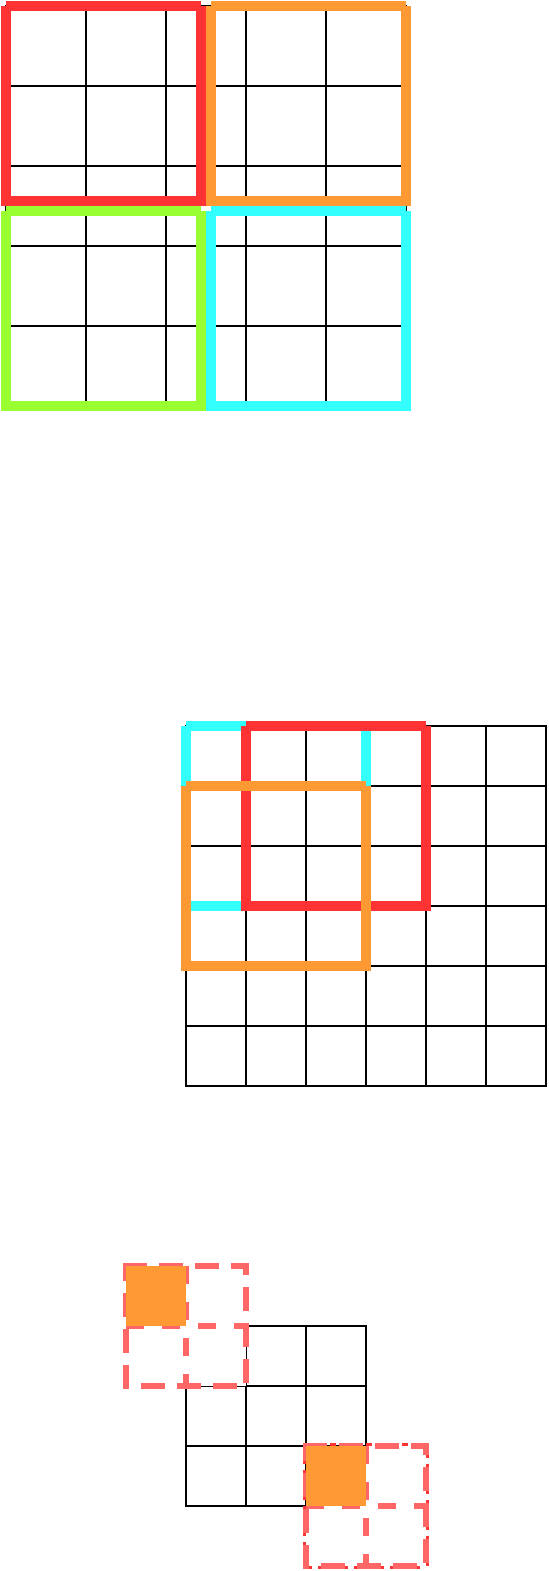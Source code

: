 <mxfile version="14.8.5" type="github">
  <diagram id="1F27ypavUidTExoAbJCL" name="第 1 页">
    <mxGraphModel dx="2062" dy="1160" grid="1" gridSize="10" guides="1" tooltips="1" connect="1" arrows="1" fold="1" page="1" pageScale="1" pageWidth="827" pageHeight="1169" math="0" shadow="0">
      <root>
        <mxCell id="0" />
        <mxCell id="1" parent="0" />
        <mxCell id="4daUU_iq5A8coQBe8BR_-1" value="" style="shape=table;startSize=0;container=1;collapsible=0;childLayout=tableLayout;" vertex="1" parent="1">
          <mxGeometry x="50" y="50" width="200" height="200" as="geometry" />
        </mxCell>
        <mxCell id="4daUU_iq5A8coQBe8BR_-36" value="" style="shape=partialRectangle;collapsible=0;dropTarget=0;pointerEvents=0;fillColor=none;top=0;left=0;bottom=0;right=0;points=[[0,0.5],[1,0.5]];portConstraint=eastwest;" vertex="1" parent="4daUU_iq5A8coQBe8BR_-1">
          <mxGeometry width="200" height="40" as="geometry" />
        </mxCell>
        <mxCell id="4daUU_iq5A8coQBe8BR_-37" value="" style="shape=partialRectangle;html=1;whiteSpace=wrap;connectable=0;overflow=hidden;fillColor=none;top=0;left=0;bottom=0;right=0;" vertex="1" parent="4daUU_iq5A8coQBe8BR_-36">
          <mxGeometry width="40" height="40" as="geometry" />
        </mxCell>
        <mxCell id="4daUU_iq5A8coQBe8BR_-38" value="" style="shape=partialRectangle;html=1;whiteSpace=wrap;connectable=0;overflow=hidden;fillColor=none;top=0;left=0;bottom=0;right=0;" vertex="1" parent="4daUU_iq5A8coQBe8BR_-36">
          <mxGeometry x="40" width="40" height="40" as="geometry" />
        </mxCell>
        <mxCell id="4daUU_iq5A8coQBe8BR_-39" value="" style="shape=partialRectangle;html=1;whiteSpace=wrap;connectable=0;overflow=hidden;fillColor=none;top=0;left=0;bottom=0;right=0;" vertex="1" parent="4daUU_iq5A8coQBe8BR_-36">
          <mxGeometry x="80" width="40" height="40" as="geometry" />
        </mxCell>
        <mxCell id="4daUU_iq5A8coQBe8BR_-40" value="" style="shape=partialRectangle;html=1;whiteSpace=wrap;connectable=0;overflow=hidden;fillColor=none;top=0;left=0;bottom=0;right=0;" vertex="1" parent="4daUU_iq5A8coQBe8BR_-36">
          <mxGeometry x="120" width="40" height="40" as="geometry" />
        </mxCell>
        <mxCell id="4daUU_iq5A8coQBe8BR_-41" value="" style="shape=partialRectangle;html=1;whiteSpace=wrap;connectable=0;overflow=hidden;fillColor=none;top=0;left=0;bottom=0;right=0;" vertex="1" parent="4daUU_iq5A8coQBe8BR_-36">
          <mxGeometry x="160" width="40" height="40" as="geometry" />
        </mxCell>
        <mxCell id="4daUU_iq5A8coQBe8BR_-2" value="" style="shape=partialRectangle;collapsible=0;dropTarget=0;pointerEvents=0;fillColor=none;top=0;left=0;bottom=0;right=0;points=[[0,0.5],[1,0.5]];portConstraint=eastwest;" vertex="1" parent="4daUU_iq5A8coQBe8BR_-1">
          <mxGeometry y="40" width="200" height="40" as="geometry" />
        </mxCell>
        <mxCell id="4daUU_iq5A8coQBe8BR_-3" value="" style="shape=partialRectangle;html=1;whiteSpace=wrap;connectable=0;overflow=hidden;fillColor=none;top=0;left=0;bottom=0;right=0;" vertex="1" parent="4daUU_iq5A8coQBe8BR_-2">
          <mxGeometry width="40" height="40" as="geometry" />
        </mxCell>
        <mxCell id="4daUU_iq5A8coQBe8BR_-4" value="" style="shape=partialRectangle;html=1;whiteSpace=wrap;connectable=0;overflow=hidden;fillColor=none;top=0;left=0;bottom=0;right=0;" vertex="1" parent="4daUU_iq5A8coQBe8BR_-2">
          <mxGeometry x="40" width="40" height="40" as="geometry" />
        </mxCell>
        <mxCell id="4daUU_iq5A8coQBe8BR_-5" value="" style="shape=partialRectangle;html=1;whiteSpace=wrap;connectable=0;overflow=hidden;fillColor=none;top=0;left=0;bottom=0;right=0;" vertex="1" parent="4daUU_iq5A8coQBe8BR_-2">
          <mxGeometry x="80" width="40" height="40" as="geometry" />
        </mxCell>
        <mxCell id="4daUU_iq5A8coQBe8BR_-6" value="" style="shape=partialRectangle;html=1;whiteSpace=wrap;connectable=0;overflow=hidden;fillColor=none;top=0;left=0;bottom=0;right=0;" vertex="1" parent="4daUU_iq5A8coQBe8BR_-2">
          <mxGeometry x="120" width="40" height="40" as="geometry" />
        </mxCell>
        <mxCell id="4daUU_iq5A8coQBe8BR_-7" value="" style="shape=partialRectangle;html=1;whiteSpace=wrap;connectable=0;overflow=hidden;fillColor=none;top=0;left=0;bottom=0;right=0;" vertex="1" parent="4daUU_iq5A8coQBe8BR_-2">
          <mxGeometry x="160" width="40" height="40" as="geometry" />
        </mxCell>
        <mxCell id="4daUU_iq5A8coQBe8BR_-8" value="" style="shape=partialRectangle;collapsible=0;dropTarget=0;pointerEvents=0;fillColor=none;top=0;left=0;bottom=0;right=0;points=[[0,0.5],[1,0.5]];portConstraint=eastwest;" vertex="1" parent="4daUU_iq5A8coQBe8BR_-1">
          <mxGeometry y="80" width="200" height="40" as="geometry" />
        </mxCell>
        <mxCell id="4daUU_iq5A8coQBe8BR_-9" value="" style="shape=partialRectangle;html=1;whiteSpace=wrap;connectable=0;overflow=hidden;fillColor=none;top=0;left=0;bottom=0;right=0;" vertex="1" parent="4daUU_iq5A8coQBe8BR_-8">
          <mxGeometry width="40" height="40" as="geometry" />
        </mxCell>
        <mxCell id="4daUU_iq5A8coQBe8BR_-10" value="" style="shape=partialRectangle;html=1;whiteSpace=wrap;connectable=0;overflow=hidden;fillColor=none;top=0;left=0;bottom=0;right=0;" vertex="1" parent="4daUU_iq5A8coQBe8BR_-8">
          <mxGeometry x="40" width="40" height="40" as="geometry" />
        </mxCell>
        <mxCell id="4daUU_iq5A8coQBe8BR_-11" value="" style="shape=partialRectangle;html=1;whiteSpace=wrap;connectable=0;overflow=hidden;fillColor=none;top=0;left=0;bottom=0;right=0;" vertex="1" parent="4daUU_iq5A8coQBe8BR_-8">
          <mxGeometry x="80" width="40" height="40" as="geometry" />
        </mxCell>
        <mxCell id="4daUU_iq5A8coQBe8BR_-12" value="" style="shape=partialRectangle;html=1;whiteSpace=wrap;connectable=0;overflow=hidden;fillColor=none;top=0;left=0;bottom=0;right=0;" vertex="1" parent="4daUU_iq5A8coQBe8BR_-8">
          <mxGeometry x="120" width="40" height="40" as="geometry" />
        </mxCell>
        <mxCell id="4daUU_iq5A8coQBe8BR_-13" value="" style="shape=partialRectangle;html=1;whiteSpace=wrap;connectable=0;overflow=hidden;fillColor=none;top=0;left=0;bottom=0;right=0;" vertex="1" parent="4daUU_iq5A8coQBe8BR_-8">
          <mxGeometry x="160" width="40" height="40" as="geometry" />
        </mxCell>
        <mxCell id="4daUU_iq5A8coQBe8BR_-14" value="" style="shape=partialRectangle;collapsible=0;dropTarget=0;pointerEvents=0;fillColor=none;top=0;left=0;bottom=0;right=0;points=[[0,0.5],[1,0.5]];portConstraint=eastwest;" vertex="1" parent="4daUU_iq5A8coQBe8BR_-1">
          <mxGeometry y="120" width="200" height="40" as="geometry" />
        </mxCell>
        <mxCell id="4daUU_iq5A8coQBe8BR_-15" value="" style="shape=partialRectangle;html=1;whiteSpace=wrap;connectable=0;overflow=hidden;fillColor=none;top=0;left=0;bottom=0;right=0;" vertex="1" parent="4daUU_iq5A8coQBe8BR_-14">
          <mxGeometry width="40" height="40" as="geometry" />
        </mxCell>
        <mxCell id="4daUU_iq5A8coQBe8BR_-16" value="" style="shape=partialRectangle;html=1;whiteSpace=wrap;connectable=0;overflow=hidden;fillColor=none;top=0;left=0;bottom=0;right=0;" vertex="1" parent="4daUU_iq5A8coQBe8BR_-14">
          <mxGeometry x="40" width="40" height="40" as="geometry" />
        </mxCell>
        <mxCell id="4daUU_iq5A8coQBe8BR_-17" value="" style="shape=partialRectangle;html=1;whiteSpace=wrap;connectable=0;overflow=hidden;fillColor=none;top=0;left=0;bottom=0;right=0;" vertex="1" parent="4daUU_iq5A8coQBe8BR_-14">
          <mxGeometry x="80" width="40" height="40" as="geometry" />
        </mxCell>
        <mxCell id="4daUU_iq5A8coQBe8BR_-18" value="" style="shape=partialRectangle;html=1;whiteSpace=wrap;connectable=0;overflow=hidden;fillColor=none;top=0;left=0;bottom=0;right=0;" vertex="1" parent="4daUU_iq5A8coQBe8BR_-14">
          <mxGeometry x="120" width="40" height="40" as="geometry" />
        </mxCell>
        <mxCell id="4daUU_iq5A8coQBe8BR_-19" value="" style="shape=partialRectangle;html=1;whiteSpace=wrap;connectable=0;overflow=hidden;fillColor=none;top=0;left=0;bottom=0;right=0;" vertex="1" parent="4daUU_iq5A8coQBe8BR_-14">
          <mxGeometry x="160" width="40" height="40" as="geometry" />
        </mxCell>
        <mxCell id="4daUU_iq5A8coQBe8BR_-20" value="" style="shape=partialRectangle;collapsible=0;dropTarget=0;pointerEvents=0;fillColor=none;top=0;left=0;bottom=0;right=0;points=[[0,0.5],[1,0.5]];portConstraint=eastwest;" vertex="1" parent="4daUU_iq5A8coQBe8BR_-1">
          <mxGeometry y="160" width="200" height="40" as="geometry" />
        </mxCell>
        <mxCell id="4daUU_iq5A8coQBe8BR_-21" value="" style="shape=partialRectangle;html=1;whiteSpace=wrap;connectable=0;overflow=hidden;fillColor=none;top=0;left=0;bottom=0;right=0;" vertex="1" parent="4daUU_iq5A8coQBe8BR_-20">
          <mxGeometry width="40" height="40" as="geometry" />
        </mxCell>
        <mxCell id="4daUU_iq5A8coQBe8BR_-22" value="" style="shape=partialRectangle;html=1;whiteSpace=wrap;connectable=0;overflow=hidden;fillColor=none;top=0;left=0;bottom=0;right=0;" vertex="1" parent="4daUU_iq5A8coQBe8BR_-20">
          <mxGeometry x="40" width="40" height="40" as="geometry" />
        </mxCell>
        <mxCell id="4daUU_iq5A8coQBe8BR_-23" value="" style="shape=partialRectangle;html=1;whiteSpace=wrap;connectable=0;overflow=hidden;fillColor=none;top=0;left=0;bottom=0;right=0;" vertex="1" parent="4daUU_iq5A8coQBe8BR_-20">
          <mxGeometry x="80" width="40" height="40" as="geometry" />
        </mxCell>
        <mxCell id="4daUU_iq5A8coQBe8BR_-24" value="" style="shape=partialRectangle;html=1;whiteSpace=wrap;connectable=0;overflow=hidden;fillColor=none;top=0;left=0;bottom=0;right=0;" vertex="1" parent="4daUU_iq5A8coQBe8BR_-20">
          <mxGeometry x="120" width="40" height="40" as="geometry" />
        </mxCell>
        <mxCell id="4daUU_iq5A8coQBe8BR_-25" value="" style="shape=partialRectangle;html=1;whiteSpace=wrap;connectable=0;overflow=hidden;fillColor=none;top=0;left=0;bottom=0;right=0;" vertex="1" parent="4daUU_iq5A8coQBe8BR_-20">
          <mxGeometry x="160" width="40" height="40" as="geometry" />
        </mxCell>
        <mxCell id="4daUU_iq5A8coQBe8BR_-32" value="" style="swimlane;startSize=0;strokeColor=#FF3333;strokeWidth=5;" vertex="1" parent="1">
          <mxGeometry x="50" y="50" width="97.5" height="97.5" as="geometry" />
        </mxCell>
        <mxCell id="4daUU_iq5A8coQBe8BR_-33" value="" style="swimlane;startSize=0;strokeWidth=5;strokeColor=#FF9933;" vertex="1" parent="1">
          <mxGeometry x="152.5" y="50" width="97.5" height="97.5" as="geometry" />
        </mxCell>
        <mxCell id="4daUU_iq5A8coQBe8BR_-34" value="" style="swimlane;startSize=0;strokeWidth=5;strokeColor=#99FF33;" vertex="1" parent="1">
          <mxGeometry x="50" y="152.5" width="97.5" height="97.5" as="geometry" />
        </mxCell>
        <mxCell id="4daUU_iq5A8coQBe8BR_-35" value="" style="swimlane;startSize=0;strokeWidth=5;strokeColor=#33FFFF;" vertex="1" parent="1">
          <mxGeometry x="152.5" y="152.5" width="97.5" height="97.5" as="geometry" />
        </mxCell>
        <mxCell id="4daUU_iq5A8coQBe8BR_-42" value="" style="shape=table;startSize=0;container=1;collapsible=0;childLayout=tableLayout;" vertex="1" parent="1">
          <mxGeometry x="140" y="410" width="180" height="180" as="geometry" />
        </mxCell>
        <mxCell id="4daUU_iq5A8coQBe8BR_-43" value="" style="shape=partialRectangle;collapsible=0;dropTarget=0;pointerEvents=0;fillColor=none;top=0;left=0;bottom=0;right=0;points=[[0,0.5],[1,0.5]];portConstraint=eastwest;" vertex="1" parent="4daUU_iq5A8coQBe8BR_-42">
          <mxGeometry width="180" height="30" as="geometry" />
        </mxCell>
        <mxCell id="4daUU_iq5A8coQBe8BR_-44" value="" style="shape=partialRectangle;html=1;whiteSpace=wrap;connectable=0;overflow=hidden;fillColor=none;top=0;left=0;bottom=0;right=0;" vertex="1" parent="4daUU_iq5A8coQBe8BR_-43">
          <mxGeometry width="30" height="30" as="geometry" />
        </mxCell>
        <mxCell id="4daUU_iq5A8coQBe8BR_-45" value="" style="shape=partialRectangle;html=1;whiteSpace=wrap;connectable=0;overflow=hidden;fillColor=none;top=0;left=0;bottom=0;right=0;" vertex="1" parent="4daUU_iq5A8coQBe8BR_-43">
          <mxGeometry x="30" width="30" height="30" as="geometry" />
        </mxCell>
        <mxCell id="4daUU_iq5A8coQBe8BR_-46" value="" style="shape=partialRectangle;html=1;whiteSpace=wrap;connectable=0;overflow=hidden;fillColor=none;top=0;left=0;bottom=0;right=0;" vertex="1" parent="4daUU_iq5A8coQBe8BR_-43">
          <mxGeometry x="60" width="30" height="30" as="geometry" />
        </mxCell>
        <mxCell id="4daUU_iq5A8coQBe8BR_-47" value="" style="shape=partialRectangle;html=1;whiteSpace=wrap;connectable=0;overflow=hidden;fillColor=none;top=0;left=0;bottom=0;right=0;" vertex="1" parent="4daUU_iq5A8coQBe8BR_-43">
          <mxGeometry x="90" width="30" height="30" as="geometry" />
        </mxCell>
        <mxCell id="4daUU_iq5A8coQBe8BR_-48" value="" style="shape=partialRectangle;html=1;whiteSpace=wrap;connectable=0;overflow=hidden;fillColor=none;top=0;left=0;bottom=0;right=0;" vertex="1" parent="4daUU_iq5A8coQBe8BR_-43">
          <mxGeometry x="120" width="30" height="30" as="geometry" />
        </mxCell>
        <mxCell id="4daUU_iq5A8coQBe8BR_-49" value="" style="shape=partialRectangle;html=1;whiteSpace=wrap;connectable=0;overflow=hidden;fillColor=none;top=0;left=0;bottom=0;right=0;" vertex="1" parent="4daUU_iq5A8coQBe8BR_-43">
          <mxGeometry x="150" width="30" height="30" as="geometry" />
        </mxCell>
        <mxCell id="4daUU_iq5A8coQBe8BR_-53" value="" style="shape=partialRectangle;collapsible=0;dropTarget=0;pointerEvents=0;fillColor=none;top=0;left=0;bottom=0;right=0;points=[[0,0.5],[1,0.5]];portConstraint=eastwest;" vertex="1" parent="4daUU_iq5A8coQBe8BR_-42">
          <mxGeometry y="30" width="180" height="30" as="geometry" />
        </mxCell>
        <mxCell id="4daUU_iq5A8coQBe8BR_-54" value="" style="shape=partialRectangle;html=1;whiteSpace=wrap;connectable=0;overflow=hidden;fillColor=none;top=0;left=0;bottom=0;right=0;" vertex="1" parent="4daUU_iq5A8coQBe8BR_-53">
          <mxGeometry width="30" height="30" as="geometry" />
        </mxCell>
        <mxCell id="4daUU_iq5A8coQBe8BR_-55" value="" style="shape=partialRectangle;html=1;whiteSpace=wrap;connectable=0;overflow=hidden;fillColor=none;top=0;left=0;bottom=0;right=0;" vertex="1" parent="4daUU_iq5A8coQBe8BR_-53">
          <mxGeometry x="30" width="30" height="30" as="geometry" />
        </mxCell>
        <mxCell id="4daUU_iq5A8coQBe8BR_-56" value="" style="shape=partialRectangle;html=1;whiteSpace=wrap;connectable=0;overflow=hidden;fillColor=none;top=0;left=0;bottom=0;right=0;" vertex="1" parent="4daUU_iq5A8coQBe8BR_-53">
          <mxGeometry x="60" width="30" height="30" as="geometry" />
        </mxCell>
        <mxCell id="4daUU_iq5A8coQBe8BR_-57" value="" style="shape=partialRectangle;html=1;whiteSpace=wrap;connectable=0;overflow=hidden;fillColor=none;top=0;left=0;bottom=0;right=0;" vertex="1" parent="4daUU_iq5A8coQBe8BR_-53">
          <mxGeometry x="90" width="30" height="30" as="geometry" />
        </mxCell>
        <mxCell id="4daUU_iq5A8coQBe8BR_-58" value="" style="shape=partialRectangle;html=1;whiteSpace=wrap;connectable=0;overflow=hidden;fillColor=none;top=0;left=0;bottom=0;right=0;" vertex="1" parent="4daUU_iq5A8coQBe8BR_-53">
          <mxGeometry x="120" width="30" height="30" as="geometry" />
        </mxCell>
        <mxCell id="4daUU_iq5A8coQBe8BR_-59" value="" style="shape=partialRectangle;html=1;whiteSpace=wrap;connectable=0;overflow=hidden;fillColor=none;top=0;left=0;bottom=0;right=0;" vertex="1" parent="4daUU_iq5A8coQBe8BR_-53">
          <mxGeometry x="150" width="30" height="30" as="geometry" />
        </mxCell>
        <mxCell id="4daUU_iq5A8coQBe8BR_-63" value="" style="shape=partialRectangle;collapsible=0;dropTarget=0;pointerEvents=0;fillColor=none;top=0;left=0;bottom=0;right=0;points=[[0,0.5],[1,0.5]];portConstraint=eastwest;" vertex="1" parent="4daUU_iq5A8coQBe8BR_-42">
          <mxGeometry y="60" width="180" height="30" as="geometry" />
        </mxCell>
        <mxCell id="4daUU_iq5A8coQBe8BR_-64" value="" style="shape=partialRectangle;html=1;whiteSpace=wrap;connectable=0;overflow=hidden;fillColor=none;top=0;left=0;bottom=0;right=0;" vertex="1" parent="4daUU_iq5A8coQBe8BR_-63">
          <mxGeometry width="30" height="30" as="geometry" />
        </mxCell>
        <mxCell id="4daUU_iq5A8coQBe8BR_-65" value="" style="shape=partialRectangle;html=1;whiteSpace=wrap;connectable=0;overflow=hidden;fillColor=none;top=0;left=0;bottom=0;right=0;" vertex="1" parent="4daUU_iq5A8coQBe8BR_-63">
          <mxGeometry x="30" width="30" height="30" as="geometry" />
        </mxCell>
        <mxCell id="4daUU_iq5A8coQBe8BR_-66" value="" style="shape=partialRectangle;html=1;whiteSpace=wrap;connectable=0;overflow=hidden;fillColor=none;top=0;left=0;bottom=0;right=0;" vertex="1" parent="4daUU_iq5A8coQBe8BR_-63">
          <mxGeometry x="60" width="30" height="30" as="geometry" />
        </mxCell>
        <mxCell id="4daUU_iq5A8coQBe8BR_-67" value="" style="shape=partialRectangle;html=1;whiteSpace=wrap;connectable=0;overflow=hidden;fillColor=none;top=0;left=0;bottom=0;right=0;" vertex="1" parent="4daUU_iq5A8coQBe8BR_-63">
          <mxGeometry x="90" width="30" height="30" as="geometry" />
        </mxCell>
        <mxCell id="4daUU_iq5A8coQBe8BR_-68" value="" style="shape=partialRectangle;html=1;whiteSpace=wrap;connectable=0;overflow=hidden;fillColor=none;top=0;left=0;bottom=0;right=0;" vertex="1" parent="4daUU_iq5A8coQBe8BR_-63">
          <mxGeometry x="120" width="30" height="30" as="geometry" />
        </mxCell>
        <mxCell id="4daUU_iq5A8coQBe8BR_-69" value="" style="shape=partialRectangle;html=1;whiteSpace=wrap;connectable=0;overflow=hidden;fillColor=none;top=0;left=0;bottom=0;right=0;" vertex="1" parent="4daUU_iq5A8coQBe8BR_-63">
          <mxGeometry x="150" width="30" height="30" as="geometry" />
        </mxCell>
        <mxCell id="4daUU_iq5A8coQBe8BR_-73" value="" style="shape=partialRectangle;collapsible=0;dropTarget=0;pointerEvents=0;fillColor=none;top=0;left=0;bottom=0;right=0;points=[[0,0.5],[1,0.5]];portConstraint=eastwest;" vertex="1" parent="4daUU_iq5A8coQBe8BR_-42">
          <mxGeometry y="90" width="180" height="30" as="geometry" />
        </mxCell>
        <mxCell id="4daUU_iq5A8coQBe8BR_-74" value="" style="shape=partialRectangle;html=1;whiteSpace=wrap;connectable=0;overflow=hidden;fillColor=none;top=0;left=0;bottom=0;right=0;" vertex="1" parent="4daUU_iq5A8coQBe8BR_-73">
          <mxGeometry width="30" height="30" as="geometry" />
        </mxCell>
        <mxCell id="4daUU_iq5A8coQBe8BR_-75" value="" style="shape=partialRectangle;html=1;whiteSpace=wrap;connectable=0;overflow=hidden;fillColor=none;top=0;left=0;bottom=0;right=0;" vertex="1" parent="4daUU_iq5A8coQBe8BR_-73">
          <mxGeometry x="30" width="30" height="30" as="geometry" />
        </mxCell>
        <mxCell id="4daUU_iq5A8coQBe8BR_-76" value="" style="shape=partialRectangle;html=1;whiteSpace=wrap;connectable=0;overflow=hidden;fillColor=none;top=0;left=0;bottom=0;right=0;" vertex="1" parent="4daUU_iq5A8coQBe8BR_-73">
          <mxGeometry x="60" width="30" height="30" as="geometry" />
        </mxCell>
        <mxCell id="4daUU_iq5A8coQBe8BR_-77" value="" style="shape=partialRectangle;html=1;whiteSpace=wrap;connectable=0;overflow=hidden;fillColor=none;top=0;left=0;bottom=0;right=0;" vertex="1" parent="4daUU_iq5A8coQBe8BR_-73">
          <mxGeometry x="90" width="30" height="30" as="geometry" />
        </mxCell>
        <mxCell id="4daUU_iq5A8coQBe8BR_-78" value="" style="shape=partialRectangle;html=1;whiteSpace=wrap;connectable=0;overflow=hidden;fillColor=none;top=0;left=0;bottom=0;right=0;" vertex="1" parent="4daUU_iq5A8coQBe8BR_-73">
          <mxGeometry x="120" width="30" height="30" as="geometry" />
        </mxCell>
        <mxCell id="4daUU_iq5A8coQBe8BR_-79" value="" style="shape=partialRectangle;html=1;whiteSpace=wrap;connectable=0;overflow=hidden;fillColor=none;top=0;left=0;bottom=0;right=0;" vertex="1" parent="4daUU_iq5A8coQBe8BR_-73">
          <mxGeometry x="150" width="30" height="30" as="geometry" />
        </mxCell>
        <mxCell id="4daUU_iq5A8coQBe8BR_-83" value="" style="shape=partialRectangle;collapsible=0;dropTarget=0;pointerEvents=0;fillColor=none;top=0;left=0;bottom=0;right=0;points=[[0,0.5],[1,0.5]];portConstraint=eastwest;" vertex="1" parent="4daUU_iq5A8coQBe8BR_-42">
          <mxGeometry y="120" width="180" height="30" as="geometry" />
        </mxCell>
        <mxCell id="4daUU_iq5A8coQBe8BR_-84" value="" style="shape=partialRectangle;html=1;whiteSpace=wrap;connectable=0;overflow=hidden;fillColor=none;top=0;left=0;bottom=0;right=0;" vertex="1" parent="4daUU_iq5A8coQBe8BR_-83">
          <mxGeometry width="30" height="30" as="geometry" />
        </mxCell>
        <mxCell id="4daUU_iq5A8coQBe8BR_-85" value="" style="shape=partialRectangle;html=1;whiteSpace=wrap;connectable=0;overflow=hidden;fillColor=none;top=0;left=0;bottom=0;right=0;" vertex="1" parent="4daUU_iq5A8coQBe8BR_-83">
          <mxGeometry x="30" width="30" height="30" as="geometry" />
        </mxCell>
        <mxCell id="4daUU_iq5A8coQBe8BR_-86" value="" style="shape=partialRectangle;html=1;whiteSpace=wrap;connectable=0;overflow=hidden;fillColor=none;top=0;left=0;bottom=0;right=0;" vertex="1" parent="4daUU_iq5A8coQBe8BR_-83">
          <mxGeometry x="60" width="30" height="30" as="geometry" />
        </mxCell>
        <mxCell id="4daUU_iq5A8coQBe8BR_-87" value="" style="shape=partialRectangle;html=1;whiteSpace=wrap;connectable=0;overflow=hidden;fillColor=none;top=0;left=0;bottom=0;right=0;" vertex="1" parent="4daUU_iq5A8coQBe8BR_-83">
          <mxGeometry x="90" width="30" height="30" as="geometry" />
        </mxCell>
        <mxCell id="4daUU_iq5A8coQBe8BR_-88" value="" style="shape=partialRectangle;html=1;whiteSpace=wrap;connectable=0;overflow=hidden;fillColor=none;top=0;left=0;bottom=0;right=0;" vertex="1" parent="4daUU_iq5A8coQBe8BR_-83">
          <mxGeometry x="120" width="30" height="30" as="geometry" />
        </mxCell>
        <mxCell id="4daUU_iq5A8coQBe8BR_-89" value="" style="shape=partialRectangle;html=1;whiteSpace=wrap;connectable=0;overflow=hidden;fillColor=none;top=0;left=0;bottom=0;right=0;" vertex="1" parent="4daUU_iq5A8coQBe8BR_-83">
          <mxGeometry x="150" width="30" height="30" as="geometry" />
        </mxCell>
        <mxCell id="4daUU_iq5A8coQBe8BR_-93" value="" style="shape=partialRectangle;collapsible=0;dropTarget=0;pointerEvents=0;fillColor=none;top=0;left=0;bottom=0;right=0;points=[[0,0.5],[1,0.5]];portConstraint=eastwest;" vertex="1" parent="4daUU_iq5A8coQBe8BR_-42">
          <mxGeometry y="150" width="180" height="30" as="geometry" />
        </mxCell>
        <mxCell id="4daUU_iq5A8coQBe8BR_-94" value="" style="shape=partialRectangle;html=1;whiteSpace=wrap;connectable=0;overflow=hidden;fillColor=none;top=0;left=0;bottom=0;right=0;" vertex="1" parent="4daUU_iq5A8coQBe8BR_-93">
          <mxGeometry width="30" height="30" as="geometry" />
        </mxCell>
        <mxCell id="4daUU_iq5A8coQBe8BR_-95" value="" style="shape=partialRectangle;html=1;whiteSpace=wrap;connectable=0;overflow=hidden;fillColor=none;top=0;left=0;bottom=0;right=0;" vertex="1" parent="4daUU_iq5A8coQBe8BR_-93">
          <mxGeometry x="30" width="30" height="30" as="geometry" />
        </mxCell>
        <mxCell id="4daUU_iq5A8coQBe8BR_-96" value="" style="shape=partialRectangle;html=1;whiteSpace=wrap;connectable=0;overflow=hidden;fillColor=none;top=0;left=0;bottom=0;right=0;" vertex="1" parent="4daUU_iq5A8coQBe8BR_-93">
          <mxGeometry x="60" width="30" height="30" as="geometry" />
        </mxCell>
        <mxCell id="4daUU_iq5A8coQBe8BR_-97" value="" style="shape=partialRectangle;html=1;whiteSpace=wrap;connectable=0;overflow=hidden;fillColor=none;top=0;left=0;bottom=0;right=0;" vertex="1" parent="4daUU_iq5A8coQBe8BR_-93">
          <mxGeometry x="90" width="30" height="30" as="geometry" />
        </mxCell>
        <mxCell id="4daUU_iq5A8coQBe8BR_-98" value="" style="shape=partialRectangle;html=1;whiteSpace=wrap;connectable=0;overflow=hidden;fillColor=none;top=0;left=0;bottom=0;right=0;" vertex="1" parent="4daUU_iq5A8coQBe8BR_-93">
          <mxGeometry x="120" width="30" height="30" as="geometry" />
        </mxCell>
        <mxCell id="4daUU_iq5A8coQBe8BR_-99" value="" style="shape=partialRectangle;html=1;whiteSpace=wrap;connectable=0;overflow=hidden;fillColor=none;top=0;left=0;bottom=0;right=0;" vertex="1" parent="4daUU_iq5A8coQBe8BR_-93">
          <mxGeometry x="150" width="30" height="30" as="geometry" />
        </mxCell>
        <mxCell id="4daUU_iq5A8coQBe8BR_-133" value="" style="swimlane;startSize=0;strokeColor=#33FFFF;strokeWidth=5;gradientColor=none;" vertex="1" parent="1">
          <mxGeometry x="140" y="410" width="90" height="90" as="geometry" />
        </mxCell>
        <mxCell id="4daUU_iq5A8coQBe8BR_-135" value="" style="swimlane;startSize=0;strokeColor=#FF3333;strokeWidth=5;" vertex="1" parent="1">
          <mxGeometry x="170" y="410" width="90" height="90" as="geometry" />
        </mxCell>
        <mxCell id="4daUU_iq5A8coQBe8BR_-136" value="" style="swimlane;startSize=0;strokeWidth=5;strokeColor=#FF9933;" vertex="1" parent="4daUU_iq5A8coQBe8BR_-135">
          <mxGeometry x="-30" y="30" width="90" height="90" as="geometry" />
        </mxCell>
        <mxCell id="4daUU_iq5A8coQBe8BR_-146" value="" style="shape=table;startSize=0;container=1;collapsible=0;childLayout=tableLayout;" vertex="1" parent="1">
          <mxGeometry x="140" y="710" width="90" height="90" as="geometry" />
        </mxCell>
        <mxCell id="4daUU_iq5A8coQBe8BR_-147" value="" style="shape=partialRectangle;collapsible=0;dropTarget=0;pointerEvents=0;fillColor=none;top=0;left=0;bottom=0;right=0;points=[[0,0.5],[1,0.5]];portConstraint=eastwest;" vertex="1" parent="4daUU_iq5A8coQBe8BR_-146">
          <mxGeometry width="90" height="30" as="geometry" />
        </mxCell>
        <mxCell id="4daUU_iq5A8coQBe8BR_-149" value="" style="shape=partialRectangle;html=1;whiteSpace=wrap;connectable=0;overflow=hidden;fillColor=none;top=0;left=0;bottom=0;right=0;" vertex="1" parent="4daUU_iq5A8coQBe8BR_-147">
          <mxGeometry width="30" height="30" as="geometry" />
        </mxCell>
        <mxCell id="4daUU_iq5A8coQBe8BR_-150" value="" style="shape=partialRectangle;html=1;whiteSpace=wrap;connectable=0;overflow=hidden;fillColor=none;top=0;left=0;bottom=0;right=0;" vertex="1" parent="4daUU_iq5A8coQBe8BR_-147">
          <mxGeometry x="30" width="30" height="30" as="geometry" />
        </mxCell>
        <mxCell id="4daUU_iq5A8coQBe8BR_-151" value="" style="shape=partialRectangle;html=1;whiteSpace=wrap;connectable=0;overflow=hidden;fillColor=none;top=0;left=0;bottom=0;right=0;" vertex="1" parent="4daUU_iq5A8coQBe8BR_-147">
          <mxGeometry x="60" width="30" height="30" as="geometry" />
        </mxCell>
        <mxCell id="4daUU_iq5A8coQBe8BR_-152" value="" style="shape=partialRectangle;collapsible=0;dropTarget=0;pointerEvents=0;fillColor=none;top=0;left=0;bottom=0;right=0;points=[[0,0.5],[1,0.5]];portConstraint=eastwest;" vertex="1" parent="4daUU_iq5A8coQBe8BR_-146">
          <mxGeometry y="30" width="90" height="30" as="geometry" />
        </mxCell>
        <mxCell id="4daUU_iq5A8coQBe8BR_-154" value="" style="shape=partialRectangle;html=1;whiteSpace=wrap;connectable=0;overflow=hidden;fillColor=none;top=0;left=0;bottom=0;right=0;" vertex="1" parent="4daUU_iq5A8coQBe8BR_-152">
          <mxGeometry width="30" height="30" as="geometry" />
        </mxCell>
        <mxCell id="4daUU_iq5A8coQBe8BR_-155" value="" style="shape=partialRectangle;html=1;whiteSpace=wrap;connectable=0;overflow=hidden;fillColor=none;top=0;left=0;bottom=0;right=0;" vertex="1" parent="4daUU_iq5A8coQBe8BR_-152">
          <mxGeometry x="30" width="30" height="30" as="geometry" />
        </mxCell>
        <mxCell id="4daUU_iq5A8coQBe8BR_-156" value="" style="shape=partialRectangle;html=1;whiteSpace=wrap;connectable=0;overflow=hidden;fillColor=none;top=0;left=0;bottom=0;right=0;" vertex="1" parent="4daUU_iq5A8coQBe8BR_-152">
          <mxGeometry x="60" width="30" height="30" as="geometry" />
        </mxCell>
        <mxCell id="4daUU_iq5A8coQBe8BR_-157" value="" style="shape=partialRectangle;collapsible=0;dropTarget=0;pointerEvents=0;fillColor=none;top=0;left=0;bottom=0;right=0;points=[[0,0.5],[1,0.5]];portConstraint=eastwest;" vertex="1" parent="4daUU_iq5A8coQBe8BR_-146">
          <mxGeometry y="60" width="90" height="30" as="geometry" />
        </mxCell>
        <mxCell id="4daUU_iq5A8coQBe8BR_-159" value="" style="shape=partialRectangle;html=1;whiteSpace=wrap;connectable=0;overflow=hidden;fillColor=none;top=0;left=0;bottom=0;right=0;" vertex="1" parent="4daUU_iq5A8coQBe8BR_-157">
          <mxGeometry width="30" height="30" as="geometry" />
        </mxCell>
        <mxCell id="4daUU_iq5A8coQBe8BR_-160" value="" style="shape=partialRectangle;html=1;whiteSpace=wrap;connectable=0;overflow=hidden;fillColor=none;top=0;left=0;bottom=0;right=0;" vertex="1" parent="4daUU_iq5A8coQBe8BR_-157">
          <mxGeometry x="30" width="30" height="30" as="geometry" />
        </mxCell>
        <mxCell id="4daUU_iq5A8coQBe8BR_-161" value="" style="shape=partialRectangle;html=1;whiteSpace=wrap;connectable=0;overflow=hidden;fillColor=none;top=0;left=0;bottom=0;right=0;" vertex="1" parent="4daUU_iq5A8coQBe8BR_-157">
          <mxGeometry x="60" width="30" height="30" as="geometry" />
        </mxCell>
        <mxCell id="4daUU_iq5A8coQBe8BR_-169" value="" style="swimlane;startSize=0;strokeColor=#FF3333;strokeWidth=3;dashed=1;dashPattern=1 1;" vertex="1" parent="1">
          <mxGeometry x="200" y="770" width="60" height="60" as="geometry" />
        </mxCell>
        <mxCell id="4daUU_iq5A8coQBe8BR_-171" value="" style="shape=table;startSize=0;container=1;collapsible=0;childLayout=tableLayout;dashed=1;strokeColor=#FF6666;strokeWidth=3;" vertex="1" parent="1">
          <mxGeometry x="200" y="770" width="60" height="60" as="geometry" />
        </mxCell>
        <mxCell id="4daUU_iq5A8coQBe8BR_-172" value="" style="shape=partialRectangle;collapsible=0;dropTarget=0;pointerEvents=0;fillColor=none;top=0;left=0;bottom=0;right=0;points=[[0,0.5],[1,0.5]];portConstraint=eastwest;" vertex="1" parent="4daUU_iq5A8coQBe8BR_-171">
          <mxGeometry width="60" height="30" as="geometry" />
        </mxCell>
        <mxCell id="4daUU_iq5A8coQBe8BR_-173" value="" style="shape=partialRectangle;html=1;whiteSpace=wrap;connectable=0;overflow=hidden;top=0;left=0;bottom=0;right=0;strokeColor=#b85450;fillColor=#FF9933;" vertex="1" parent="4daUU_iq5A8coQBe8BR_-172">
          <mxGeometry width="30" height="30" as="geometry" />
        </mxCell>
        <mxCell id="4daUU_iq5A8coQBe8BR_-174" value="" style="shape=partialRectangle;html=1;whiteSpace=wrap;connectable=0;overflow=hidden;fillColor=none;top=0;left=0;bottom=0;right=0;" vertex="1" parent="4daUU_iq5A8coQBe8BR_-172">
          <mxGeometry x="30" width="30" height="30" as="geometry" />
        </mxCell>
        <mxCell id="4daUU_iq5A8coQBe8BR_-175" value="" style="shape=partialRectangle;collapsible=0;dropTarget=0;pointerEvents=0;fillColor=none;top=0;left=0;bottom=0;right=0;points=[[0,0.5],[1,0.5]];portConstraint=eastwest;" vertex="1" parent="4daUU_iq5A8coQBe8BR_-171">
          <mxGeometry y="30" width="60" height="30" as="geometry" />
        </mxCell>
        <mxCell id="4daUU_iq5A8coQBe8BR_-176" value="" style="shape=partialRectangle;html=1;whiteSpace=wrap;connectable=0;overflow=hidden;fillColor=none;top=0;left=0;bottom=0;right=0;" vertex="1" parent="4daUU_iq5A8coQBe8BR_-175">
          <mxGeometry width="30" height="30" as="geometry" />
        </mxCell>
        <mxCell id="4daUU_iq5A8coQBe8BR_-177" value="" style="shape=partialRectangle;html=1;whiteSpace=wrap;connectable=0;overflow=hidden;fillColor=none;top=0;left=0;bottom=0;right=0;" vertex="1" parent="4daUU_iq5A8coQBe8BR_-175">
          <mxGeometry x="30" width="30" height="30" as="geometry" />
        </mxCell>
        <mxCell id="4daUU_iq5A8coQBe8BR_-184" value="" style="shape=table;startSize=0;container=1;collapsible=0;childLayout=tableLayout;dashed=1;strokeColor=#FF6666;strokeWidth=3;" vertex="1" parent="1">
          <mxGeometry x="110" y="680" width="60" height="60" as="geometry" />
        </mxCell>
        <mxCell id="4daUU_iq5A8coQBe8BR_-185" value="" style="shape=partialRectangle;collapsible=0;dropTarget=0;pointerEvents=0;fillColor=none;top=0;left=0;bottom=0;right=0;points=[[0,0.5],[1,0.5]];portConstraint=eastwest;" vertex="1" parent="4daUU_iq5A8coQBe8BR_-184">
          <mxGeometry width="60" height="30" as="geometry" />
        </mxCell>
        <mxCell id="4daUU_iq5A8coQBe8BR_-186" value="" style="shape=partialRectangle;html=1;whiteSpace=wrap;connectable=0;overflow=hidden;top=0;left=0;bottom=0;right=0;strokeColor=#b85450;fillColor=#FF9933;" vertex="1" parent="4daUU_iq5A8coQBe8BR_-185">
          <mxGeometry width="30" height="30" as="geometry" />
        </mxCell>
        <mxCell id="4daUU_iq5A8coQBe8BR_-187" value="" style="shape=partialRectangle;html=1;whiteSpace=wrap;connectable=0;overflow=hidden;fillColor=none;top=0;left=0;bottom=0;right=0;" vertex="1" parent="4daUU_iq5A8coQBe8BR_-185">
          <mxGeometry x="30" width="30" height="30" as="geometry" />
        </mxCell>
        <mxCell id="4daUU_iq5A8coQBe8BR_-188" value="" style="shape=partialRectangle;collapsible=0;dropTarget=0;pointerEvents=0;fillColor=none;top=0;left=0;bottom=0;right=0;points=[[0,0.5],[1,0.5]];portConstraint=eastwest;" vertex="1" parent="4daUU_iq5A8coQBe8BR_-184">
          <mxGeometry y="30" width="60" height="30" as="geometry" />
        </mxCell>
        <mxCell id="4daUU_iq5A8coQBe8BR_-189" value="" style="shape=partialRectangle;html=1;whiteSpace=wrap;connectable=0;overflow=hidden;fillColor=none;top=0;left=0;bottom=0;right=0;" vertex="1" parent="4daUU_iq5A8coQBe8BR_-188">
          <mxGeometry width="30" height="30" as="geometry" />
        </mxCell>
        <mxCell id="4daUU_iq5A8coQBe8BR_-190" value="" style="shape=partialRectangle;html=1;whiteSpace=wrap;connectable=0;overflow=hidden;fillColor=none;top=0;left=0;bottom=0;right=0;" vertex="1" parent="4daUU_iq5A8coQBe8BR_-188">
          <mxGeometry x="30" width="30" height="30" as="geometry" />
        </mxCell>
      </root>
    </mxGraphModel>
  </diagram>
</mxfile>
